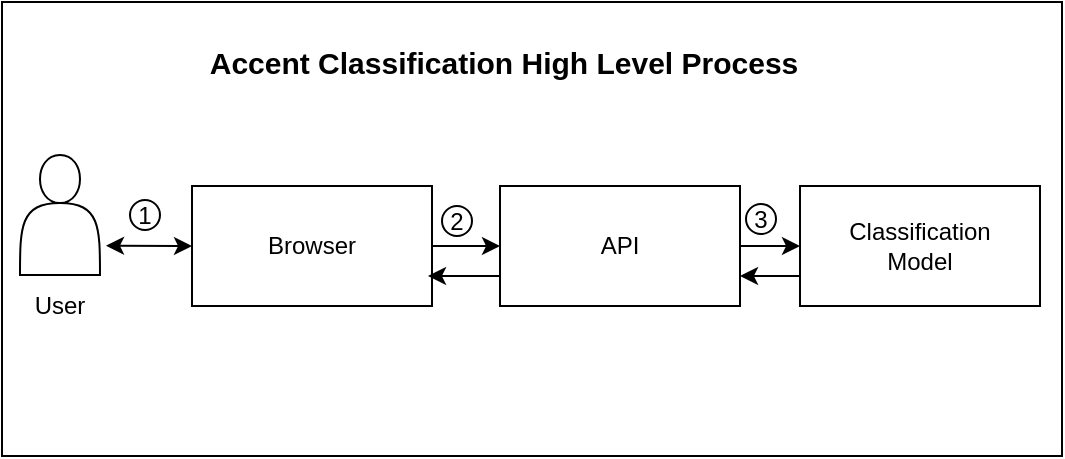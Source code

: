 <mxfile version="24.7.8">
  <diagram name="Page-1" id="ux-xhi-C1XFqPwV9VUEr">
    <mxGraphModel dx="1131" dy="1689" grid="1" gridSize="10" guides="1" tooltips="1" connect="1" arrows="1" fold="1" page="1" pageScale="1" pageWidth="850" pageHeight="1100" math="0" shadow="0">
      <root>
        <mxCell id="0" />
        <mxCell id="1" parent="0" />
        <mxCell id="QGp7JBuP-bVQCIqEcSqE-9" value="" style="rounded=0;whiteSpace=wrap;html=1;" vertex="1" parent="1">
          <mxGeometry x="71" y="383" width="530" height="227" as="geometry" />
        </mxCell>
        <mxCell id="QGp7JBuP-bVQCIqEcSqE-14" style="edgeStyle=orthogonalEdgeStyle;rounded=0;orthogonalLoop=1;jettySize=auto;html=1;exitX=0;exitY=0.75;exitDx=0;exitDy=0;entryX=1;entryY=0.75;entryDx=0;entryDy=0;" edge="1" parent="1" source="v7R2SqKS8okpCNfLnLLp-1" target="v7R2SqKS8okpCNfLnLLp-2">
          <mxGeometry relative="1" as="geometry" />
        </mxCell>
        <mxCell id="v7R2SqKS8okpCNfLnLLp-1" value="Classification&lt;div&gt;Model&lt;/div&gt;" style="rounded=0;whiteSpace=wrap;html=1;" parent="1" vertex="1">
          <mxGeometry x="470" y="475" width="120" height="60" as="geometry" />
        </mxCell>
        <mxCell id="QGp7JBuP-bVQCIqEcSqE-5" style="edgeStyle=orthogonalEdgeStyle;rounded=0;orthogonalLoop=1;jettySize=auto;html=1;entryX=0;entryY=0.5;entryDx=0;entryDy=0;" edge="1" parent="1" source="v7R2SqKS8okpCNfLnLLp-2" target="v7R2SqKS8okpCNfLnLLp-1">
          <mxGeometry relative="1" as="geometry" />
        </mxCell>
        <mxCell id="v7R2SqKS8okpCNfLnLLp-2" value="API" style="rounded=0;whiteSpace=wrap;html=1;" parent="1" vertex="1">
          <mxGeometry x="320" y="475" width="120" height="60" as="geometry" />
        </mxCell>
        <mxCell id="QGp7JBuP-bVQCIqEcSqE-4" style="edgeStyle=orthogonalEdgeStyle;rounded=0;orthogonalLoop=1;jettySize=auto;html=1;exitX=1;exitY=0.5;exitDx=0;exitDy=0;entryX=0;entryY=0.5;entryDx=0;entryDy=0;" edge="1" parent="1" source="v7R2SqKS8okpCNfLnLLp-3" target="v7R2SqKS8okpCNfLnLLp-2">
          <mxGeometry relative="1" as="geometry" />
        </mxCell>
        <mxCell id="v7R2SqKS8okpCNfLnLLp-3" value="Browser" style="rounded=0;whiteSpace=wrap;html=1;" parent="1" vertex="1">
          <mxGeometry x="166" y="475" width="120" height="60" as="geometry" />
        </mxCell>
        <mxCell id="QGp7JBuP-bVQCIqEcSqE-1" value="" style="shape=actor;whiteSpace=wrap;html=1;" vertex="1" parent="1">
          <mxGeometry x="80" y="459.5" width="40" height="60" as="geometry" />
        </mxCell>
        <mxCell id="QGp7JBuP-bVQCIqEcSqE-8" value="&lt;font style=&quot;font-size: 15px;&quot;&gt;&lt;b&gt;Accent Classification High Level Process&lt;/b&gt;&lt;/font&gt;" style="text;html=1;align=center;verticalAlign=middle;whiteSpace=wrap;rounded=0;" vertex="1" parent="1">
          <mxGeometry x="162" y="398" width="320" height="30" as="geometry" />
        </mxCell>
        <mxCell id="QGp7JBuP-bVQCIqEcSqE-10" value="1" style="ellipse;whiteSpace=wrap;html=1;aspect=fixed;" vertex="1" parent="1">
          <mxGeometry x="135" y="482" width="15" height="15" as="geometry" />
        </mxCell>
        <mxCell id="QGp7JBuP-bVQCIqEcSqE-12" value="2" style="ellipse;whiteSpace=wrap;html=1;aspect=fixed;" vertex="1" parent="1">
          <mxGeometry x="291" y="485" width="15" height="15" as="geometry" />
        </mxCell>
        <mxCell id="QGp7JBuP-bVQCIqEcSqE-13" value="3" style="ellipse;whiteSpace=wrap;html=1;aspect=fixed;" vertex="1" parent="1">
          <mxGeometry x="443" y="484" width="15" height="15" as="geometry" />
        </mxCell>
        <mxCell id="QGp7JBuP-bVQCIqEcSqE-15" style="edgeStyle=orthogonalEdgeStyle;rounded=0;orthogonalLoop=1;jettySize=auto;html=1;exitX=0;exitY=0.75;exitDx=0;exitDy=0;entryX=0.983;entryY=0.763;entryDx=0;entryDy=0;entryPerimeter=0;" edge="1" parent="1" source="v7R2SqKS8okpCNfLnLLp-2" target="v7R2SqKS8okpCNfLnLLp-3">
          <mxGeometry relative="1" as="geometry" />
        </mxCell>
        <mxCell id="QGp7JBuP-bVQCIqEcSqE-20" value="" style="endArrow=classic;startArrow=classic;html=1;rounded=0;entryX=0;entryY=0.5;entryDx=0;entryDy=0;" edge="1" parent="1" target="v7R2SqKS8okpCNfLnLLp-3">
          <mxGeometry width="50" height="50" relative="1" as="geometry">
            <mxPoint x="123" y="504.88" as="sourcePoint" />
            <mxPoint x="157" y="504.88" as="targetPoint" />
          </mxGeometry>
        </mxCell>
        <mxCell id="QGp7JBuP-bVQCIqEcSqE-21" value="User" style="text;html=1;align=center;verticalAlign=middle;whiteSpace=wrap;rounded=0;" vertex="1" parent="1">
          <mxGeometry x="70" y="520" width="60" height="30" as="geometry" />
        </mxCell>
      </root>
    </mxGraphModel>
  </diagram>
</mxfile>
